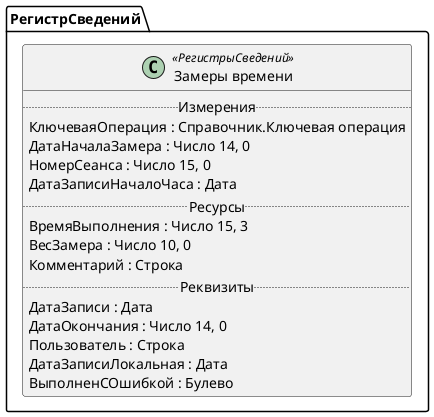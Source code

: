 ﻿@startuml ЗамерыВремени
'!include templates.wsd
'..\include templates.wsd
class РегистрСведений.ЗамерыВремени as "Замеры времени" <<РегистрыСведений>>
{
..Измерения..
КлючеваяОперация : Справочник.Ключевая операция
ДатаНачалаЗамера : Число 14, 0
НомерСеанса : Число 15, 0
ДатаЗаписиНачалоЧаса : Дата
..Ресурсы..
ВремяВыполнения : Число 15, 3
ВесЗамера : Число 10, 0
Комментарий : Строка
..Реквизиты..
ДатаЗаписи : Дата
ДатаОкончания : Число 14, 0
Пользователь : Строка
ДатаЗаписиЛокальная : Дата
ВыполненСОшибкой : Булево
}
@enduml
